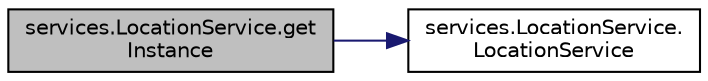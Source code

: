 digraph "services.LocationService.getInstance"
{
  edge [fontname="Helvetica",fontsize="10",labelfontname="Helvetica",labelfontsize="10"];
  node [fontname="Helvetica",fontsize="10",shape=record];
  rankdir="LR";
  Node39 [label="services.LocationService.get\lInstance",height=0.2,width=0.4,color="black", fillcolor="grey75", style="filled", fontcolor="black"];
  Node39 -> Node40 [color="midnightblue",fontsize="10",style="solid",fontname="Helvetica"];
  Node40 [label="services.LocationService.\lLocationService",height=0.2,width=0.4,color="black", fillcolor="white", style="filled",URL="$classservices_1_1_location_service.html#a85f8c2226b17fb1dbc11c707f4c8cd73"];
}
